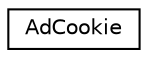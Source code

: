 digraph "Graphical Class Hierarchy"
{
 // LATEX_PDF_SIZE
  edge [fontname="Helvetica",fontsize="10",labelfontname="Helvetica",labelfontsize="10"];
  node [fontname="Helvetica",fontsize="10",shape=record];
  rankdir="LR";
  Node0 [label="AdCookie",height=0.2,width=0.4,color="black", fillcolor="white", style="filled",URL="$class_ad_cookie.html",tooltip=" "];
}
